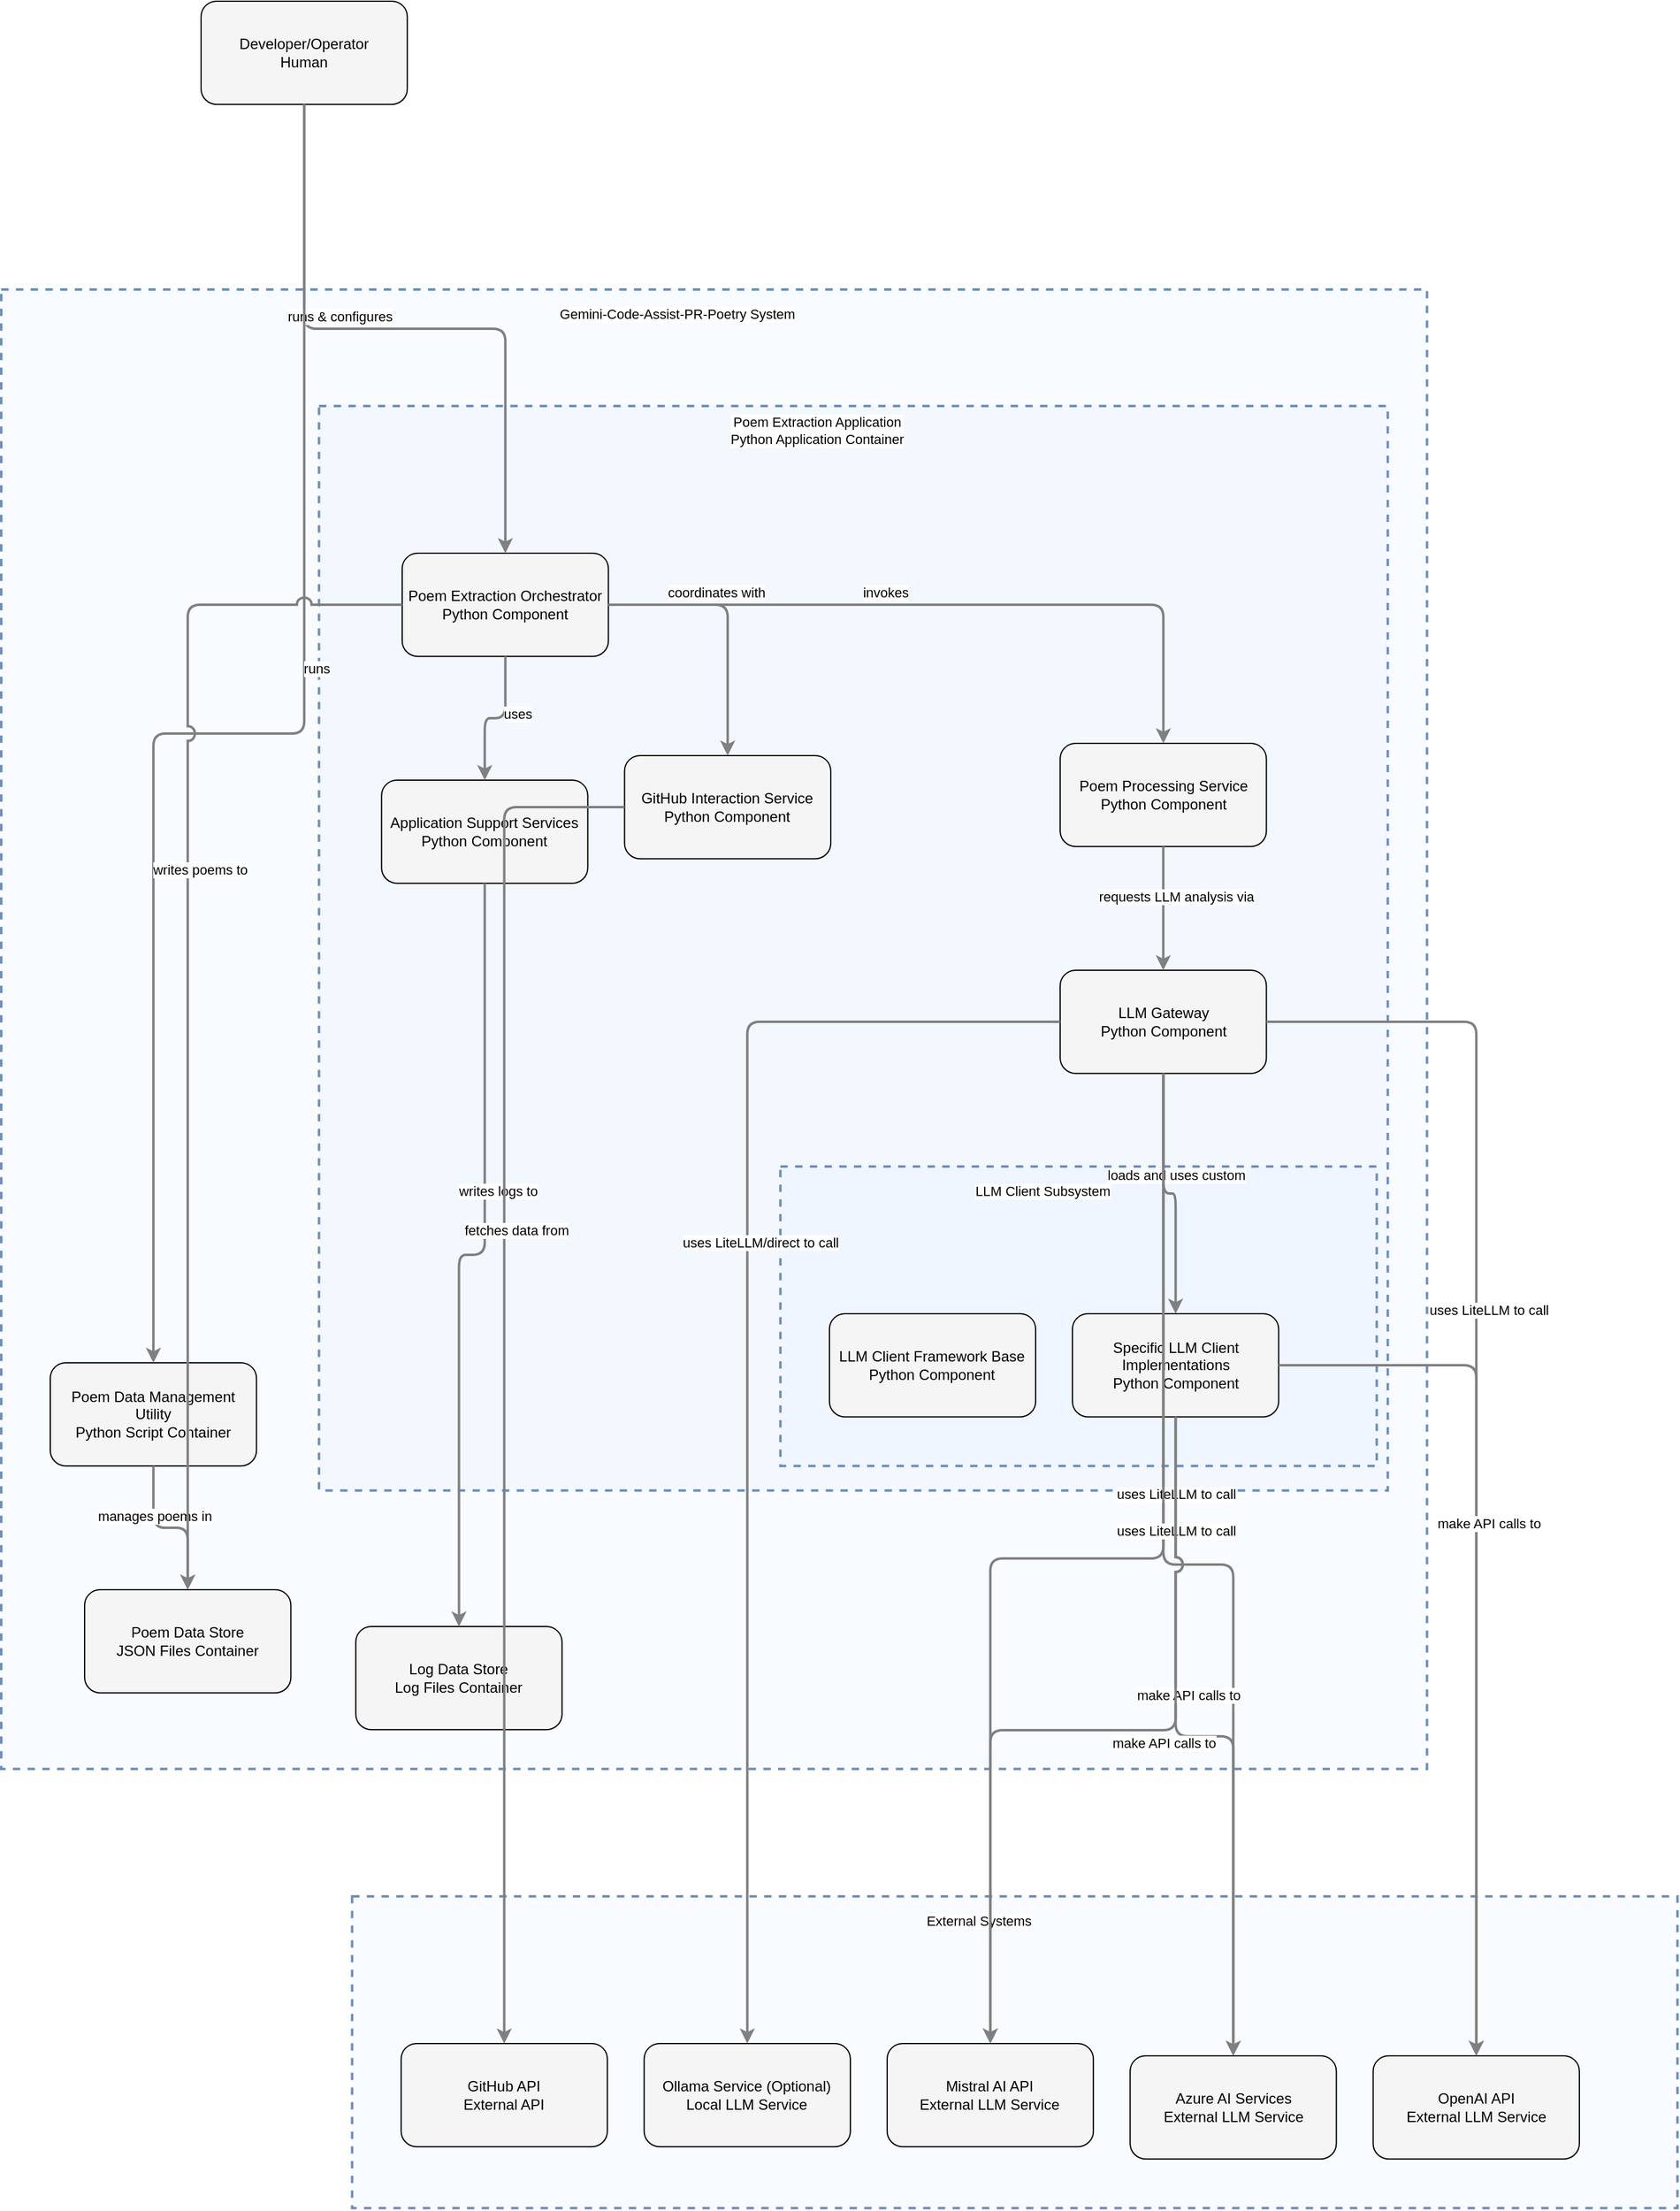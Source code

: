 <?xml version="1.0" encoding="UTF-8"?>
      <mxfile version="14.6.5" type="device">
        <diagram id="codeviz-diagram" name="System Diagram">
          <mxGraphModel dx="1000" dy="1000" grid="1" gridSize="10" guides="1" tooltips="1" connect="1" arrows="1" fold="1" page="1" pageScale="1" pageWidth="1169" pageHeight="827" math="0" shadow="0">
            <root>
              <mxCell id="0"/>
              <mxCell id="1" parent="0"/>
              <mxCell id="1010" value="" style="html=1;whiteSpace=wrap;container=1;fillColor=#dae8fc;strokeColor=#6c8ebf;dashed=1;fillOpacity=20;strokeWidth=2;containerType=none;recursiveResize=0;movable=1;resizable=1;autosize=0;dropTarget=0" vertex="1" parent="1009">
                <mxGeometry x="376.237" y="620" width="486.316" height="244.079" as="geometry"/>
              </mxCell>
              <mxCell id="1010_label" value="LLM Client Subsystem" style="edgeLabel;html=1;align=center;verticalAlign=middle;resizable=0;labelBackgroundColor=white;spacing=5" vertex="1" parent="1009">
                <mxGeometry x="384.237" y="628" width="410.316" height="24" as="geometry"/>
              </mxCell>
<mxCell id="1009" value="" style="html=1;whiteSpace=wrap;container=1;fillColor=#dae8fc;strokeColor=#6c8ebf;dashed=1;fillOpacity=20;strokeWidth=2;containerType=none;recursiveResize=0;movable=1;resizable=1;autosize=0;dropTarget=0" vertex="1" parent="1008">
                <mxGeometry x="259.158" y="95" width="871.552" height="884.079" as="geometry"/>
              </mxCell>
              <mxCell id="1009_label" value="Poem Extraction Application&lt;br&gt;Python Application Container" style="edgeLabel;html=1;align=center;verticalAlign=middle;resizable=0;labelBackgroundColor=white;spacing=5" vertex="1" parent="1008">
                <mxGeometry x="267.158" y="103" width="795.552" height="24" as="geometry"/>
              </mxCell>
<mxCell id="1007" value="" style="html=1;whiteSpace=wrap;container=1;fillColor=#dae8fc;strokeColor=#6c8ebf;dashed=1;fillOpacity=20;strokeWidth=2;containerType=none;recursiveResize=0;movable=1;resizable=1;autosize=0;dropTarget=0" vertex="1" parent="1">
                <mxGeometry x="308.138" y="1557" width="1080.789" height="254.079" as="geometry"/>
              </mxCell>
              <mxCell id="1007_label" value="External Systems" style="edgeLabel;html=1;align=center;verticalAlign=middle;resizable=0;labelBackgroundColor=white;spacing=5" vertex="1" parent="1">
                <mxGeometry x="316.138" y="1565" width="1004.789" height="24" as="geometry"/>
              </mxCell>
<mxCell id="1008" value="" style="html=1;whiteSpace=wrap;container=1;fillColor=#dae8fc;strokeColor=#6c8ebf;dashed=1;fillOpacity=20;strokeWidth=2;containerType=none;recursiveResize=0;movable=1;resizable=1;autosize=0;dropTarget=0" vertex="1" parent="1">
                <mxGeometry x="22" y="247" width="1162.71" height="1206.079" as="geometry"/>
              </mxCell>
              <mxCell id="1008_label" value="Gemini-Code-Assist-PR-Poetry System" style="edgeLabel;html=1;align=center;verticalAlign=middle;resizable=0;labelBackgroundColor=white;spacing=5" vertex="1" parent="1">
                <mxGeometry x="30" y="255" width="1086.71" height="24" as="geometry"/>
              </mxCell>
              <mxCell id="1011" value="Developer/Operator&lt;br&gt;Human" style="rounded=1;whiteSpace=wrap;html=1;fillColor=#f5f5f5" vertex="1" parent="1">
                    <mxGeometry x="184.987" y="12" width="168.158" height="84.079" as="geometry"/>
                  </mxCell>
<mxCell id="1019" value="Poem Data Store&lt;br&gt;JSON Files Container" style="rounded=1;whiteSpace=wrap;html=1;fillColor=#f5f5f5" vertex="1" parent="1008">
                    <mxGeometry x="68.026" y="1060" width="168.158" height="84.079" as="geometry"/>
                  </mxCell>
<mxCell id="1020" value="Log Data Store&lt;br&gt;Log Files Container" style="rounded=1;whiteSpace=wrap;html=1;fillColor=#f5f5f5" vertex="1" parent="1008">
                    <mxGeometry x="289.158" y="1090" width="168.158" height="84.079" as="geometry"/>
                  </mxCell>
<mxCell id="1021" value="Poem Data Management Utility&lt;br&gt;Python Script Container" style="rounded=1;whiteSpace=wrap;html=1;fillColor=#f5f5f5" vertex="1" parent="1008">
                    <mxGeometry x="40" y="875" width="168.158" height="84.079" as="geometry"/>
                  </mxCell>
<mxCell id="1022" value="GitHub API&lt;br&gt;External API" style="rounded=1;whiteSpace=wrap;html=1;fillColor=#f5f5f5" vertex="1" parent="1007">
                    <mxGeometry x="40" y="120" width="168.158" height="84.079" as="geometry"/>
                  </mxCell>
<mxCell id="1023" value="OpenAI API&lt;br&gt;External LLM Service" style="rounded=1;whiteSpace=wrap;html=1;fillColor=#f5f5f5" vertex="1" parent="1007">
                    <mxGeometry x="832.631" y="130" width="168.158" height="84.079" as="geometry"/>
                  </mxCell>
<mxCell id="1024" value="Azure AI Services&lt;br&gt;External LLM Service" style="rounded=1;whiteSpace=wrap;html=1;fillColor=#f5f5f5" vertex="1" parent="1007">
                    <mxGeometry x="634.473" y="130" width="168.158" height="84.079" as="geometry"/>
                  </mxCell>
<mxCell id="1025" value="Mistral AI API&lt;br&gt;External LLM Service" style="rounded=1;whiteSpace=wrap;html=1;fillColor=#f5f5f5" vertex="1" parent="1007">
                    <mxGeometry x="436.316" y="120" width="168.158" height="84.079" as="geometry"/>
                  </mxCell>
<mxCell id="1026" value="Ollama Service (Optional)&lt;br&gt;Local LLM Service" style="rounded=1;whiteSpace=wrap;html=1;fillColor=#f5f5f5" vertex="1" parent="1007">
                    <mxGeometry x="238.158" y="120" width="168.158" height="84.079" as="geometry"/>
                  </mxCell>
<mxCell id="1012" value="Poem Extraction Orchestrator&lt;br&gt;Python Component" style="rounded=1;whiteSpace=wrap;html=1;fillColor=#f5f5f5" vertex="1" parent="1009">
                    <mxGeometry x="67.816" y="120" width="168.158" height="84.079" as="geometry"/>
                  </mxCell>
<mxCell id="1013" value="GitHub Interaction Service&lt;br&gt;Python Component" style="rounded=1;whiteSpace=wrap;html=1;fillColor=#f5f5f5" vertex="1" parent="1009">
                    <mxGeometry x="249.158" y="285" width="168.158" height="84.079" as="geometry"/>
                  </mxCell>
<mxCell id="1014" value="LLM Gateway&lt;br&gt;Python Component" style="rounded=1;whiteSpace=wrap;html=1;fillColor=#f5f5f5" vertex="1" parent="1009">
                    <mxGeometry x="604.395" y="460" width="168.158" height="84.079" as="geometry"/>
                  </mxCell>
<mxCell id="1017" value="Poem Processing Service&lt;br&gt;Python Component" style="rounded=1;whiteSpace=wrap;html=1;fillColor=#f5f5f5" vertex="1" parent="1009">
                    <mxGeometry x="604.395" y="275" width="168.158" height="84.079" as="geometry"/>
                  </mxCell>
<mxCell id="1018" value="Application Support Services&lt;br&gt;Python Component" style="rounded=1;whiteSpace=wrap;html=1;fillColor=#f5f5f5" vertex="1" parent="1009">
                    <mxGeometry x="51" y="305" width="168.158" height="84.079" as="geometry"/>
                  </mxCell>
<mxCell id="1015" value="LLM Client Framework Base&lt;br&gt;Python Component" style="rounded=1;whiteSpace=wrap;html=1;fillColor=#f5f5f5" vertex="1" parent="1010">
                    <mxGeometry x="40" y="120" width="168.158" height="84.079" as="geometry"/>
                  </mxCell>
<mxCell id="1016" value="Specific LLM Client Implementations&lt;br&gt;Python Component" style="rounded=1;whiteSpace=wrap;html=1;fillColor=#f5f5f5" vertex="1" parent="1010">
                    <mxGeometry x="238.158" y="120" width="168.158" height="84.079" as="geometry"/>
                  </mxCell>
              <mxCell id="edge-1181" style="edgeStyle=orthogonalEdgeStyle;rounded=1;orthogonalLoop=1;jettySize=auto;html=1;strokeColor=#808080;strokeWidth=2;jumpStyle=arc;jumpSize=10;spacing=15;labelBackgroundColor=white;labelBorderColor=none" edge="1" parent="1" source="1021" target="1019">
                  <mxGeometry relative="1" as="geometry"/>
                </mxCell>
                <mxCell id="edge-1181_label" value="manages poems in" style="edgeLabel;html=1;align=center;verticalAlign=middle;resizable=0;points=[];" vertex="1" connectable="0" parent="edge-1181">
                  <mxGeometry x="-0.2" y="10" relative="1" as="geometry">
                    <mxPoint as="offset"/>
                  </mxGeometry>
                </mxCell>
<mxCell id="edge-1164" style="edgeStyle=orthogonalEdgeStyle;rounded=1;orthogonalLoop=1;jettySize=auto;html=1;strokeColor=#808080;strokeWidth=2;jumpStyle=arc;jumpSize=10;spacing=15;labelBackgroundColor=white;labelBorderColor=none" edge="1" parent="1" source="1011" target="1012">
                  <mxGeometry relative="1" as="geometry"/>
                </mxCell>
                <mxCell id="edge-1164_label" value="runs &amp; configures" style="edgeLabel;html=1;align=center;verticalAlign=middle;resizable=0;points=[];" vertex="1" connectable="0" parent="edge-1164">
                  <mxGeometry x="-0.2" y="10" relative="1" as="geometry">
                    <mxPoint as="offset"/>
                  </mxGeometry>
                </mxCell>
<mxCell id="edge-1165" style="edgeStyle=orthogonalEdgeStyle;rounded=1;orthogonalLoop=1;jettySize=auto;html=1;strokeColor=#808080;strokeWidth=2;jumpStyle=arc;jumpSize=10;spacing=15;labelBackgroundColor=white;labelBorderColor=none" edge="1" parent="1" source="1011" target="1021">
                  <mxGeometry relative="1" as="geometry"/>
                </mxCell>
                <mxCell id="edge-1165_label" value="runs" style="edgeLabel;html=1;align=center;verticalAlign=middle;resizable=0;points=[];" vertex="1" connectable="0" parent="edge-1165">
                  <mxGeometry x="-0.2" y="10" relative="1" as="geometry">
                    <mxPoint as="offset"/>
                  </mxGeometry>
                </mxCell>
<mxCell id="edge-1166" style="edgeStyle=orthogonalEdgeStyle;rounded=1;orthogonalLoop=1;jettySize=auto;html=1;strokeColor=#808080;strokeWidth=2;jumpStyle=arc;jumpSize=10;spacing=15;labelBackgroundColor=white;labelBorderColor=none" edge="1" parent="1" source="1012" target="1013">
                  <mxGeometry relative="1" as="geometry"/>
                </mxCell>
                <mxCell id="edge-1166_label" value="coordinates with" style="edgeLabel;html=1;align=center;verticalAlign=middle;resizable=0;points=[];" vertex="1" connectable="0" parent="edge-1166">
                  <mxGeometry x="-0.2" y="10" relative="1" as="geometry">
                    <mxPoint as="offset"/>
                  </mxGeometry>
                </mxCell>
<mxCell id="edge-1167" style="edgeStyle=orthogonalEdgeStyle;rounded=1;orthogonalLoop=1;jettySize=auto;html=1;strokeColor=#808080;strokeWidth=2;jumpStyle=arc;jumpSize=10;spacing=15;labelBackgroundColor=white;labelBorderColor=none" edge="1" parent="1" source="1012" target="1017">
                  <mxGeometry relative="1" as="geometry"/>
                </mxCell>
                <mxCell id="edge-1167_label" value="invokes" style="edgeLabel;html=1;align=center;verticalAlign=middle;resizable=0;points=[];" vertex="1" connectable="0" parent="edge-1167">
                  <mxGeometry x="-0.2" y="10" relative="1" as="geometry">
                    <mxPoint as="offset"/>
                  </mxGeometry>
                </mxCell>
<mxCell id="edge-1168" style="edgeStyle=orthogonalEdgeStyle;rounded=1;orthogonalLoop=1;jettySize=auto;html=1;strokeColor=#808080;strokeWidth=2;jumpStyle=arc;jumpSize=10;spacing=15;labelBackgroundColor=white;labelBorderColor=none" edge="1" parent="1" source="1012" target="1018">
                  <mxGeometry relative="1" as="geometry"/>
                </mxCell>
                <mxCell id="edge-1168_label" value="uses" style="edgeLabel;html=1;align=center;verticalAlign=middle;resizable=0;points=[];" vertex="1" connectable="0" parent="edge-1168">
                  <mxGeometry x="-0.2" y="10" relative="1" as="geometry">
                    <mxPoint as="offset"/>
                  </mxGeometry>
                </mxCell>
<mxCell id="edge-1169" style="edgeStyle=orthogonalEdgeStyle;rounded=1;orthogonalLoop=1;jettySize=auto;html=1;strokeColor=#808080;strokeWidth=2;jumpStyle=arc;jumpSize=10;spacing=15;labelBackgroundColor=white;labelBorderColor=none" edge="1" parent="1" source="1012" target="1019">
                  <mxGeometry relative="1" as="geometry"/>
                </mxCell>
                <mxCell id="edge-1169_label" value="writes poems to" style="edgeLabel;html=1;align=center;verticalAlign=middle;resizable=0;points=[];" vertex="1" connectable="0" parent="edge-1169">
                  <mxGeometry x="-0.2" y="10" relative="1" as="geometry">
                    <mxPoint as="offset"/>
                  </mxGeometry>
                </mxCell>
<mxCell id="edge-1179" style="edgeStyle=orthogonalEdgeStyle;rounded=1;orthogonalLoop=1;jettySize=auto;html=1;strokeColor=#808080;strokeWidth=2;jumpStyle=arc;jumpSize=10;spacing=15;labelBackgroundColor=white;labelBorderColor=none" edge="1" parent="1" source="1017" target="1014">
                  <mxGeometry relative="1" as="geometry"/>
                </mxCell>
                <mxCell id="edge-1179_label" value="requests LLM analysis via" style="edgeLabel;html=1;align=center;verticalAlign=middle;resizable=0;points=[];" vertex="1" connectable="0" parent="edge-1179">
                  <mxGeometry x="-0.2" y="10" relative="1" as="geometry">
                    <mxPoint as="offset"/>
                  </mxGeometry>
                </mxCell>
<mxCell id="edge-1171" style="edgeStyle=orthogonalEdgeStyle;rounded=1;orthogonalLoop=1;jettySize=auto;html=1;strokeColor=#808080;strokeWidth=2;jumpStyle=arc;jumpSize=10;spacing=15;labelBackgroundColor=white;labelBorderColor=none" edge="1" parent="1" source="1014" target="1016">
                  <mxGeometry relative="1" as="geometry"/>
                </mxCell>
                <mxCell id="edge-1171_label" value="loads and uses custom" style="edgeLabel;html=1;align=center;verticalAlign=middle;resizable=0;points=[];" vertex="1" connectable="0" parent="edge-1171">
                  <mxGeometry x="-0.2" y="10" relative="1" as="geometry">
                    <mxPoint as="offset"/>
                  </mxGeometry>
                </mxCell>
<mxCell id="edge-1172" style="edgeStyle=orthogonalEdgeStyle;rounded=1;orthogonalLoop=1;jettySize=auto;html=1;strokeColor=#808080;strokeWidth=2;jumpStyle=arc;jumpSize=10;spacing=15;labelBackgroundColor=white;labelBorderColor=none" edge="1" parent="1" source="1014" target="1023">
                  <mxGeometry relative="1" as="geometry"/>
                </mxCell>
                <mxCell id="edge-1172_label" value="uses LiteLLM to call" style="edgeLabel;html=1;align=center;verticalAlign=middle;resizable=0;points=[];" vertex="1" connectable="0" parent="edge-1172">
                  <mxGeometry x="-0.2" y="10" relative="1" as="geometry">
                    <mxPoint as="offset"/>
                  </mxGeometry>
                </mxCell>
<mxCell id="edge-1173" style="edgeStyle=orthogonalEdgeStyle;rounded=1;orthogonalLoop=1;jettySize=auto;html=1;strokeColor=#808080;strokeWidth=2;jumpStyle=arc;jumpSize=10;spacing=15;labelBackgroundColor=white;labelBorderColor=none" edge="1" parent="1" source="1014" target="1024">
                  <mxGeometry relative="1" as="geometry"/>
                </mxCell>
                <mxCell id="edge-1173_label" value="uses LiteLLM to call" style="edgeLabel;html=1;align=center;verticalAlign=middle;resizable=0;points=[];" vertex="1" connectable="0" parent="edge-1173">
                  <mxGeometry x="-0.2" y="10" relative="1" as="geometry">
                    <mxPoint as="offset"/>
                  </mxGeometry>
                </mxCell>
<mxCell id="edge-1174" style="edgeStyle=orthogonalEdgeStyle;rounded=1;orthogonalLoop=1;jettySize=auto;html=1;strokeColor=#808080;strokeWidth=2;jumpStyle=arc;jumpSize=10;spacing=15;labelBackgroundColor=white;labelBorderColor=none" edge="1" parent="1" source="1014" target="1025">
                  <mxGeometry relative="1" as="geometry"/>
                </mxCell>
                <mxCell id="edge-1174_label" value="uses LiteLLM to call" style="edgeLabel;html=1;align=center;verticalAlign=middle;resizable=0;points=[];" vertex="1" connectable="0" parent="edge-1174">
                  <mxGeometry x="-0.2" y="10" relative="1" as="geometry">
                    <mxPoint as="offset"/>
                  </mxGeometry>
                </mxCell>
<mxCell id="edge-1175" style="edgeStyle=orthogonalEdgeStyle;rounded=1;orthogonalLoop=1;jettySize=auto;html=1;strokeColor=#808080;strokeWidth=2;jumpStyle=arc;jumpSize=10;spacing=15;labelBackgroundColor=white;labelBorderColor=none" edge="1" parent="1" source="1014" target="1026">
                  <mxGeometry relative="1" as="geometry"/>
                </mxCell>
                <mxCell id="edge-1175_label" value="uses LiteLLM/direct to call" style="edgeLabel;html=1;align=center;verticalAlign=middle;resizable=0;points=[];" vertex="1" connectable="0" parent="edge-1175">
                  <mxGeometry x="-0.2" y="10" relative="1" as="geometry">
                    <mxPoint as="offset"/>
                  </mxGeometry>
                </mxCell>
<mxCell id="edge-1180" style="edgeStyle=orthogonalEdgeStyle;rounded=1;orthogonalLoop=1;jettySize=auto;html=1;strokeColor=#808080;strokeWidth=2;jumpStyle=arc;jumpSize=10;spacing=15;labelBackgroundColor=white;labelBorderColor=none" edge="1" parent="1" source="1018" target="1020">
                  <mxGeometry relative="1" as="geometry"/>
                </mxCell>
                <mxCell id="edge-1180_label" value="writes logs to" style="edgeLabel;html=1;align=center;verticalAlign=middle;resizable=0;points=[];" vertex="1" connectable="0" parent="edge-1180">
                  <mxGeometry x="-0.2" y="10" relative="1" as="geometry">
                    <mxPoint as="offset"/>
                  </mxGeometry>
                </mxCell>
<mxCell id="edge-1170" style="edgeStyle=orthogonalEdgeStyle;rounded=1;orthogonalLoop=1;jettySize=auto;html=1;strokeColor=#808080;strokeWidth=2;jumpStyle=arc;jumpSize=10;spacing=15;labelBackgroundColor=white;labelBorderColor=none" edge="1" parent="1" source="1013" target="1022">
                  <mxGeometry relative="1" as="geometry"/>
                </mxCell>
                <mxCell id="edge-1170_label" value="fetches data from" style="edgeLabel;html=1;align=center;verticalAlign=middle;resizable=0;points=[];" vertex="1" connectable="0" parent="edge-1170">
                  <mxGeometry x="-0.2" y="10" relative="1" as="geometry">
                    <mxPoint as="offset"/>
                  </mxGeometry>
                </mxCell>
<mxCell id="edge-1176" style="edgeStyle=orthogonalEdgeStyle;rounded=1;orthogonalLoop=1;jettySize=auto;html=1;strokeColor=#808080;strokeWidth=2;jumpStyle=arc;jumpSize=10;spacing=15;labelBackgroundColor=white;labelBorderColor=none" edge="1" parent="1" source="1016" target="1023">
                  <mxGeometry relative="1" as="geometry"/>
                </mxCell>
                <mxCell id="edge-1176_label" value="make API calls to" style="edgeLabel;html=1;align=center;verticalAlign=middle;resizable=0;points=[];" vertex="1" connectable="0" parent="edge-1176">
                  <mxGeometry x="-0.2" y="10" relative="1" as="geometry">
                    <mxPoint as="offset"/>
                  </mxGeometry>
                </mxCell>
<mxCell id="edge-1177" style="edgeStyle=orthogonalEdgeStyle;rounded=1;orthogonalLoop=1;jettySize=auto;html=1;strokeColor=#808080;strokeWidth=2;jumpStyle=arc;jumpSize=10;spacing=15;labelBackgroundColor=white;labelBorderColor=none" edge="1" parent="1" source="1016" target="1024">
                  <mxGeometry relative="1" as="geometry"/>
                </mxCell>
                <mxCell id="edge-1177_label" value="make API calls to" style="edgeLabel;html=1;align=center;verticalAlign=middle;resizable=0;points=[];" vertex="1" connectable="0" parent="edge-1177">
                  <mxGeometry x="-0.2" y="10" relative="1" as="geometry">
                    <mxPoint as="offset"/>
                  </mxGeometry>
                </mxCell>
<mxCell id="edge-1178" style="edgeStyle=orthogonalEdgeStyle;rounded=1;orthogonalLoop=1;jettySize=auto;html=1;strokeColor=#808080;strokeWidth=2;jumpStyle=arc;jumpSize=10;spacing=15;labelBackgroundColor=white;labelBorderColor=none" edge="1" parent="1" source="1016" target="1025">
                  <mxGeometry relative="1" as="geometry"/>
                </mxCell>
                <mxCell id="edge-1178_label" value="make API calls to" style="edgeLabel;html=1;align=center;verticalAlign=middle;resizable=0;points=[];" vertex="1" connectable="0" parent="edge-1178">
                  <mxGeometry x="-0.2" y="10" relative="1" as="geometry">
                    <mxPoint as="offset"/>
                  </mxGeometry>
                </mxCell>
            </root>
          </mxGraphModel>
        </diagram>
      </mxfile>
